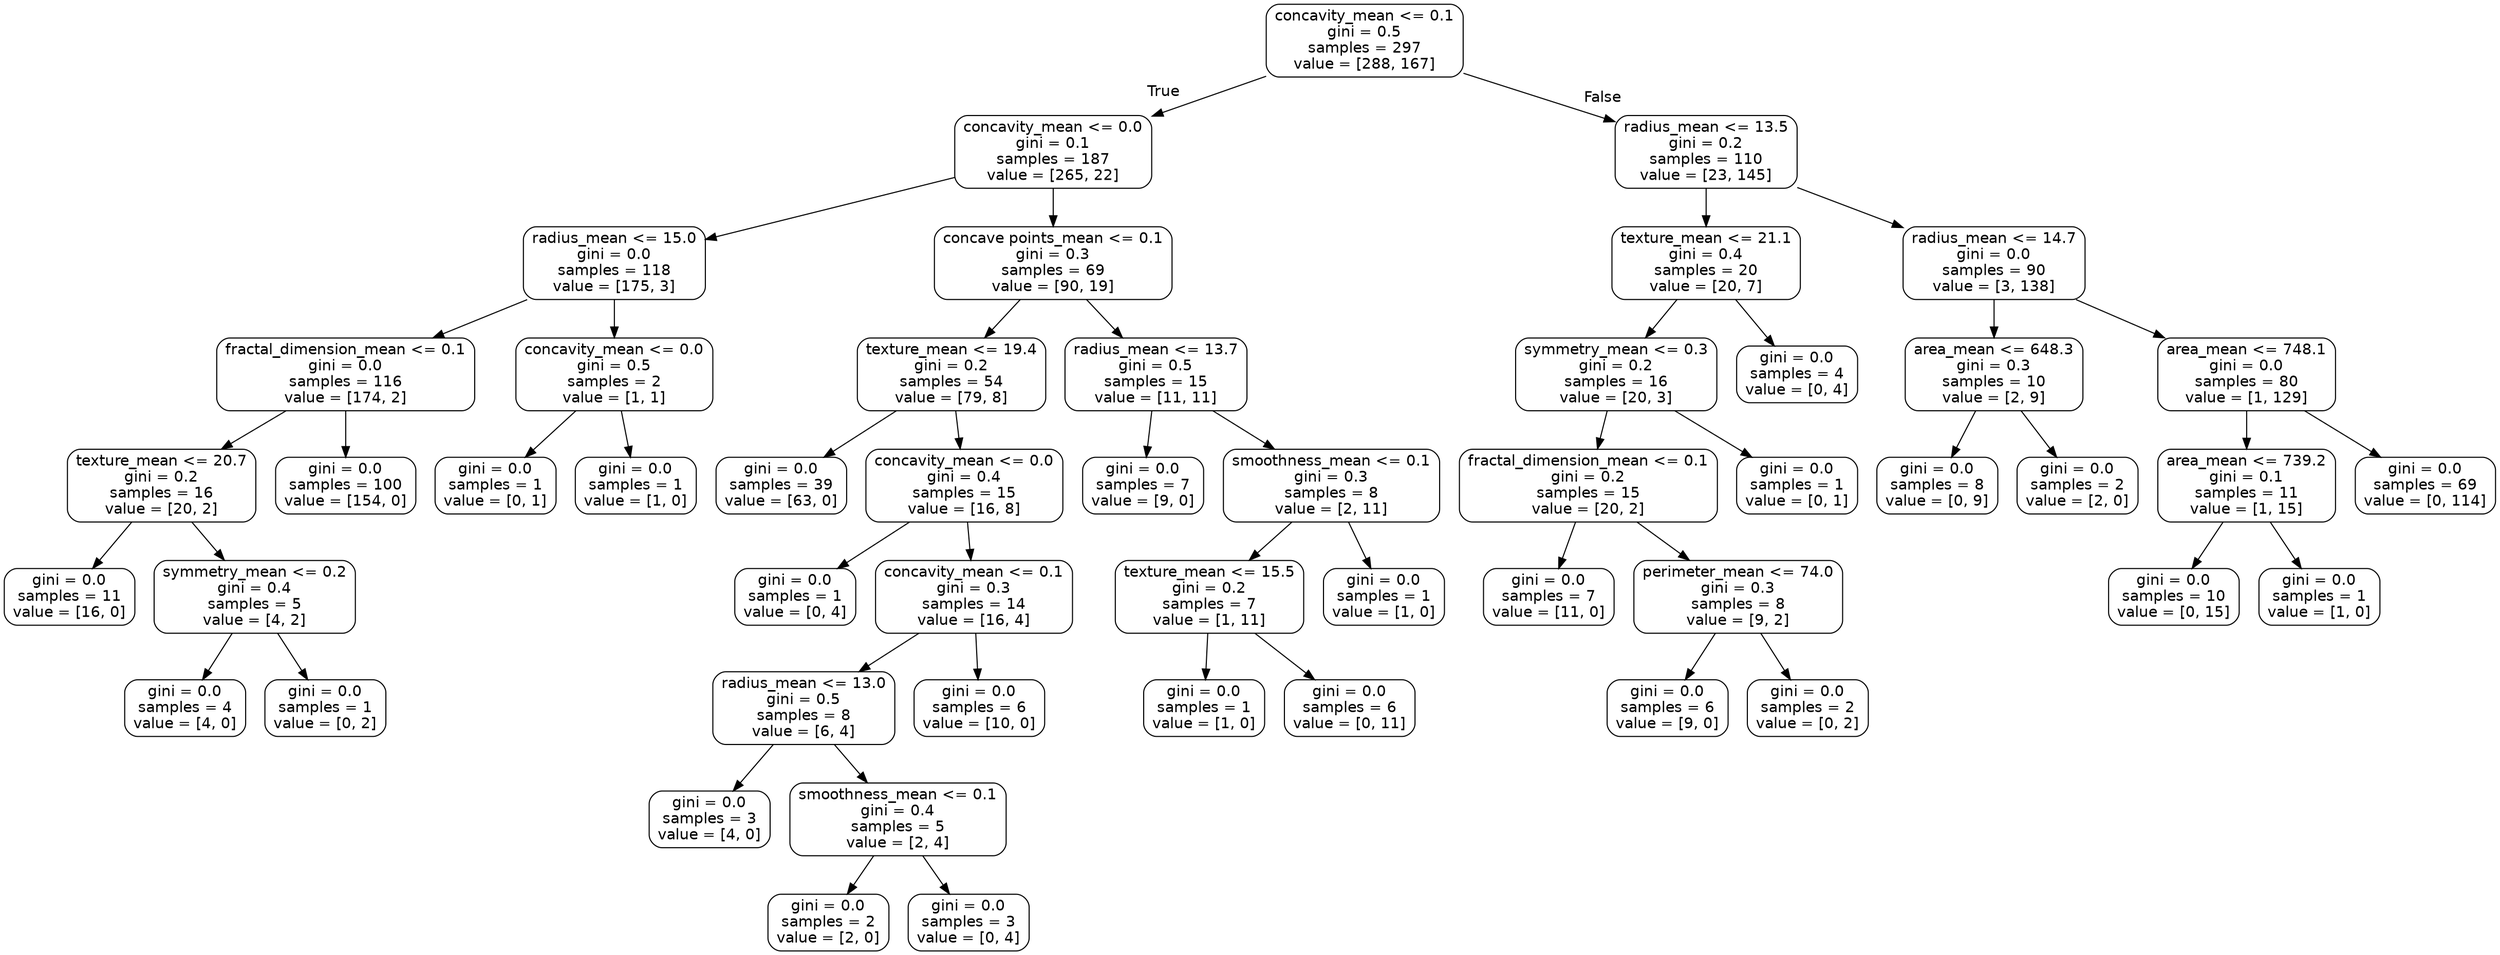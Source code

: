 digraph Tree {
node [shape=box, style="rounded", color="black", fontname=helvetica] ;
edge [fontname=helvetica] ;
0 [label="concavity_mean <= 0.1\ngini = 0.5\nsamples = 297\nvalue = [288, 167]"] ;
1 [label="concavity_mean <= 0.0\ngini = 0.1\nsamples = 187\nvalue = [265, 22]"] ;
0 -> 1 [labeldistance=2.5, labelangle=45, headlabel="True"] ;
2 [label="radius_mean <= 15.0\ngini = 0.0\nsamples = 118\nvalue = [175, 3]"] ;
1 -> 2 ;
3 [label="fractal_dimension_mean <= 0.1\ngini = 0.0\nsamples = 116\nvalue = [174, 2]"] ;
2 -> 3 ;
4 [label="texture_mean <= 20.7\ngini = 0.2\nsamples = 16\nvalue = [20, 2]"] ;
3 -> 4 ;
5 [label="gini = 0.0\nsamples = 11\nvalue = [16, 0]"] ;
4 -> 5 ;
6 [label="symmetry_mean <= 0.2\ngini = 0.4\nsamples = 5\nvalue = [4, 2]"] ;
4 -> 6 ;
7 [label="gini = 0.0\nsamples = 4\nvalue = [4, 0]"] ;
6 -> 7 ;
8 [label="gini = 0.0\nsamples = 1\nvalue = [0, 2]"] ;
6 -> 8 ;
9 [label="gini = 0.0\nsamples = 100\nvalue = [154, 0]"] ;
3 -> 9 ;
10 [label="concavity_mean <= 0.0\ngini = 0.5\nsamples = 2\nvalue = [1, 1]"] ;
2 -> 10 ;
11 [label="gini = 0.0\nsamples = 1\nvalue = [0, 1]"] ;
10 -> 11 ;
12 [label="gini = 0.0\nsamples = 1\nvalue = [1, 0]"] ;
10 -> 12 ;
13 [label="concave points_mean <= 0.1\ngini = 0.3\nsamples = 69\nvalue = [90, 19]"] ;
1 -> 13 ;
14 [label="texture_mean <= 19.4\ngini = 0.2\nsamples = 54\nvalue = [79, 8]"] ;
13 -> 14 ;
15 [label="gini = 0.0\nsamples = 39\nvalue = [63, 0]"] ;
14 -> 15 ;
16 [label="concavity_mean <= 0.0\ngini = 0.4\nsamples = 15\nvalue = [16, 8]"] ;
14 -> 16 ;
17 [label="gini = 0.0\nsamples = 1\nvalue = [0, 4]"] ;
16 -> 17 ;
18 [label="concavity_mean <= 0.1\ngini = 0.3\nsamples = 14\nvalue = [16, 4]"] ;
16 -> 18 ;
19 [label="radius_mean <= 13.0\ngini = 0.5\nsamples = 8\nvalue = [6, 4]"] ;
18 -> 19 ;
20 [label="gini = 0.0\nsamples = 3\nvalue = [4, 0]"] ;
19 -> 20 ;
21 [label="smoothness_mean <= 0.1\ngini = 0.4\nsamples = 5\nvalue = [2, 4]"] ;
19 -> 21 ;
22 [label="gini = 0.0\nsamples = 2\nvalue = [2, 0]"] ;
21 -> 22 ;
23 [label="gini = 0.0\nsamples = 3\nvalue = [0, 4]"] ;
21 -> 23 ;
24 [label="gini = 0.0\nsamples = 6\nvalue = [10, 0]"] ;
18 -> 24 ;
25 [label="radius_mean <= 13.7\ngini = 0.5\nsamples = 15\nvalue = [11, 11]"] ;
13 -> 25 ;
26 [label="gini = 0.0\nsamples = 7\nvalue = [9, 0]"] ;
25 -> 26 ;
27 [label="smoothness_mean <= 0.1\ngini = 0.3\nsamples = 8\nvalue = [2, 11]"] ;
25 -> 27 ;
28 [label="texture_mean <= 15.5\ngini = 0.2\nsamples = 7\nvalue = [1, 11]"] ;
27 -> 28 ;
29 [label="gini = 0.0\nsamples = 1\nvalue = [1, 0]"] ;
28 -> 29 ;
30 [label="gini = 0.0\nsamples = 6\nvalue = [0, 11]"] ;
28 -> 30 ;
31 [label="gini = 0.0\nsamples = 1\nvalue = [1, 0]"] ;
27 -> 31 ;
32 [label="radius_mean <= 13.5\ngini = 0.2\nsamples = 110\nvalue = [23, 145]"] ;
0 -> 32 [labeldistance=2.5, labelangle=-45, headlabel="False"] ;
33 [label="texture_mean <= 21.1\ngini = 0.4\nsamples = 20\nvalue = [20, 7]"] ;
32 -> 33 ;
34 [label="symmetry_mean <= 0.3\ngini = 0.2\nsamples = 16\nvalue = [20, 3]"] ;
33 -> 34 ;
35 [label="fractal_dimension_mean <= 0.1\ngini = 0.2\nsamples = 15\nvalue = [20, 2]"] ;
34 -> 35 ;
36 [label="gini = 0.0\nsamples = 7\nvalue = [11, 0]"] ;
35 -> 36 ;
37 [label="perimeter_mean <= 74.0\ngini = 0.3\nsamples = 8\nvalue = [9, 2]"] ;
35 -> 37 ;
38 [label="gini = 0.0\nsamples = 6\nvalue = [9, 0]"] ;
37 -> 38 ;
39 [label="gini = 0.0\nsamples = 2\nvalue = [0, 2]"] ;
37 -> 39 ;
40 [label="gini = 0.0\nsamples = 1\nvalue = [0, 1]"] ;
34 -> 40 ;
41 [label="gini = 0.0\nsamples = 4\nvalue = [0, 4]"] ;
33 -> 41 ;
42 [label="radius_mean <= 14.7\ngini = 0.0\nsamples = 90\nvalue = [3, 138]"] ;
32 -> 42 ;
43 [label="area_mean <= 648.3\ngini = 0.3\nsamples = 10\nvalue = [2, 9]"] ;
42 -> 43 ;
44 [label="gini = 0.0\nsamples = 8\nvalue = [0, 9]"] ;
43 -> 44 ;
45 [label="gini = 0.0\nsamples = 2\nvalue = [2, 0]"] ;
43 -> 45 ;
46 [label="area_mean <= 748.1\ngini = 0.0\nsamples = 80\nvalue = [1, 129]"] ;
42 -> 46 ;
47 [label="area_mean <= 739.2\ngini = 0.1\nsamples = 11\nvalue = [1, 15]"] ;
46 -> 47 ;
48 [label="gini = 0.0\nsamples = 10\nvalue = [0, 15]"] ;
47 -> 48 ;
49 [label="gini = 0.0\nsamples = 1\nvalue = [1, 0]"] ;
47 -> 49 ;
50 [label="gini = 0.0\nsamples = 69\nvalue = [0, 114]"] ;
46 -> 50 ;
}